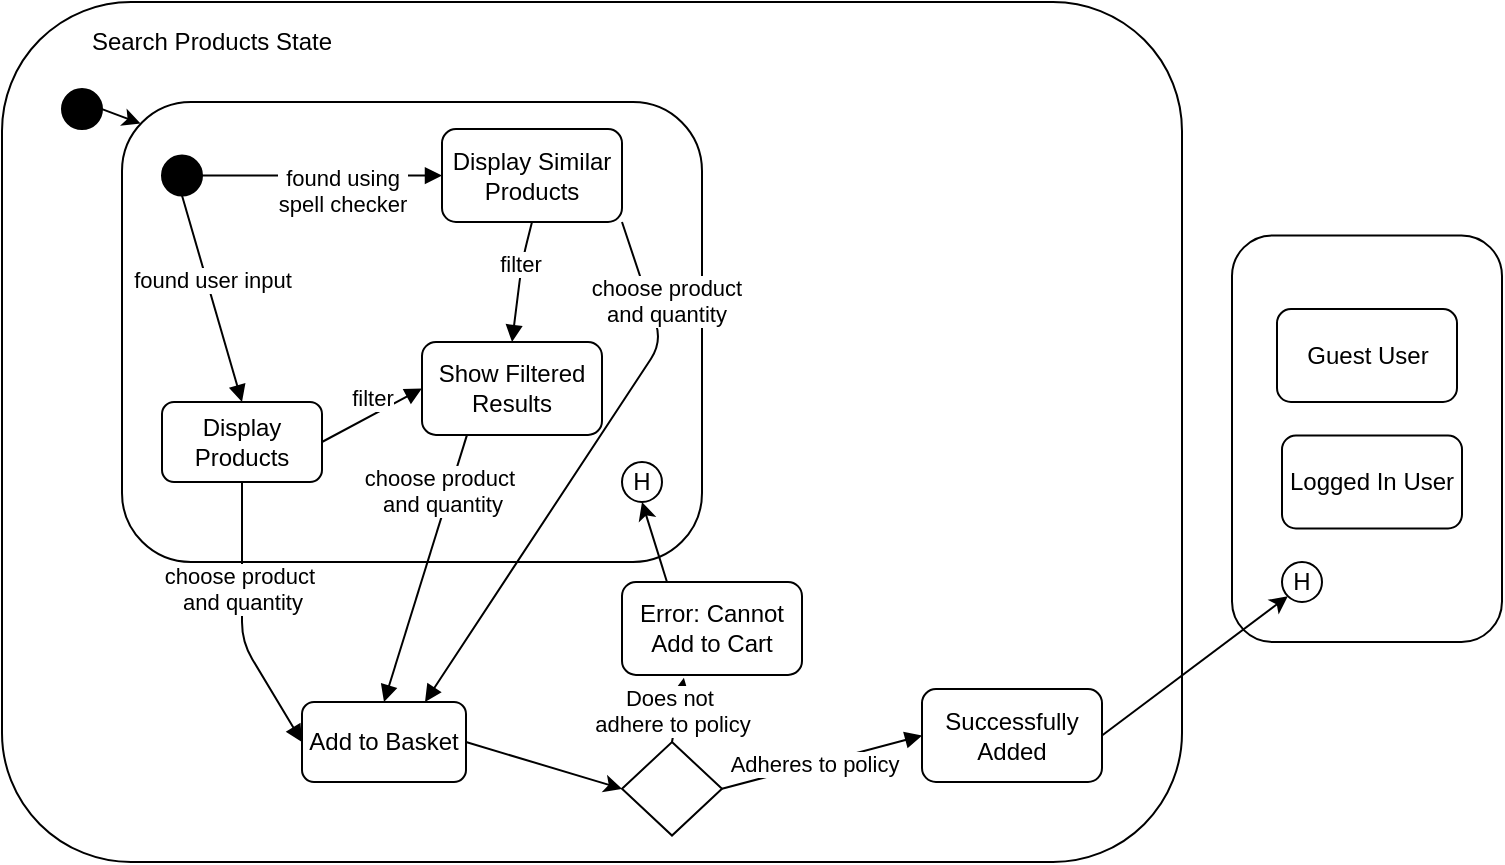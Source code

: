 <mxfile version="13.0.3" type="google"><diagram id="aN9bOxCR-hPxPxiaBkV_" name="Page-1"><mxGraphModel dx="868" dy="1550" grid="1" gridSize="10" guides="1" tooltips="1" connect="1" arrows="1" fold="1" page="1" pageScale="1" pageWidth="850" pageHeight="1100" math="0" shadow="0"><root><mxCell id="0"/><mxCell id="1" parent="0"/><mxCell id="m4NiFRiE2_QkzUvPlhty-1" value="" style="rounded=1;whiteSpace=wrap;html=1;" vertex="1" parent="1"><mxGeometry x="675" y="106.77" width="135" height="203.23" as="geometry"/></mxCell><mxCell id="m4NiFRiE2_QkzUvPlhty-2" value="" style="rounded=1;whiteSpace=wrap;html=1;" vertex="1" parent="1"><mxGeometry x="60" y="-10" width="590" height="430" as="geometry"/></mxCell><mxCell id="m4NiFRiE2_QkzUvPlhty-3" value="" style="rounded=1;whiteSpace=wrap;html=1;" vertex="1" parent="1"><mxGeometry x="120" y="40" width="290" height="230" as="geometry"/></mxCell><mxCell id="m4NiFRiE2_QkzUvPlhty-4" value="Search Products State" style="text;html=1;strokeColor=none;fillColor=none;align=center;verticalAlign=middle;whiteSpace=wrap;rounded=0;" vertex="1" parent="1"><mxGeometry x="100" width="130" height="20" as="geometry"/></mxCell><mxCell id="m4NiFRiE2_QkzUvPlhty-5" value="Display Products" style="shape=ext;rounded=1;html=1;whiteSpace=wrap;" vertex="1" parent="1"><mxGeometry x="140" y="190" width="80" height="40" as="geometry"/></mxCell><mxCell id="m4NiFRiE2_QkzUvPlhty-6" value="" style="shape=mxgraph.bpmn.shape;html=1;verticalLabelPosition=bottom;labelBackgroundColor=#ffffff;verticalAlign=top;align=center;perimeter=ellipsePerimeter;outlineConnect=0;outline=standard;symbol=general;fillColor=#000000;" vertex="1" parent="1"><mxGeometry x="140" y="66.78" width="20" height="20" as="geometry"/></mxCell><mxCell id="m4NiFRiE2_QkzUvPlhty-7" value="Add to Basket" style="shape=ext;rounded=1;html=1;whiteSpace=wrap;" vertex="1" parent="1"><mxGeometry x="210" y="340" width="82" height="40" as="geometry"/></mxCell><mxCell id="m4NiFRiE2_QkzUvPlhty-8" value="Display Similar Products" style="shape=ext;rounded=1;html=1;whiteSpace=wrap;" vertex="1" parent="1"><mxGeometry x="280" y="53.55" width="90" height="46.45" as="geometry"/></mxCell><mxCell id="m4NiFRiE2_QkzUvPlhty-9" value="filter" style="html=1;verticalAlign=bottom;endArrow=block;exitX=0.5;exitY=1;exitDx=0;exitDy=0;entryX=0.5;entryY=0;entryDx=0;entryDy=0;" edge="1" parent="1" source="m4NiFRiE2_QkzUvPlhty-8" target="m4NiFRiE2_QkzUvPlhty-20"><mxGeometry width="80" relative="1" as="geometry"><mxPoint x="380" y="220" as="sourcePoint"/><mxPoint x="325" y="198" as="targetPoint"/><Array as="points"><mxPoint x="320" y="120"/></Array></mxGeometry></mxCell><mxCell id="m4NiFRiE2_QkzUvPlhty-10" value="choose product&amp;nbsp;&lt;br&gt;and quantity" style="html=1;verticalAlign=bottom;endArrow=block;exitX=0.25;exitY=1;exitDx=0;exitDy=0;entryX=0.5;entryY=0;entryDx=0;entryDy=0;" edge="1" parent="1" source="m4NiFRiE2_QkzUvPlhty-20" target="m4NiFRiE2_QkzUvPlhty-7"><mxGeometry x="-0.352" y="1" width="80" relative="1" as="geometry"><mxPoint x="305" y="233.39" as="sourcePoint"/><mxPoint x="375" y="270" as="targetPoint"/><Array as="points"/><mxPoint as="offset"/></mxGeometry></mxCell><mxCell id="m4NiFRiE2_QkzUvPlhty-11" value="found user input" style="html=1;verticalAlign=bottom;endArrow=block;exitX=0.5;exitY=1;exitDx=0;exitDy=0;entryX=0.5;entryY=0;entryDx=0;entryDy=0;" edge="1" parent="1" source="m4NiFRiE2_QkzUvPlhty-6" target="m4NiFRiE2_QkzUvPlhty-5"><mxGeometry width="80" relative="1" as="geometry"><mxPoint x="197.1" y="112.9" as="sourcePoint"/><mxPoint x="385" y="280" as="targetPoint"/><Array as="points"/></mxGeometry></mxCell><mxCell id="m4NiFRiE2_QkzUvPlhty-12" value="Guest User" style="shape=ext;rounded=1;html=1;whiteSpace=wrap;" vertex="1" parent="1"><mxGeometry x="697.5" y="143.55" width="90" height="46.45" as="geometry"/></mxCell><mxCell id="m4NiFRiE2_QkzUvPlhty-13" value="" style="endArrow=classic;html=1;exitX=1;exitY=0.5;exitDx=0;exitDy=0;entryX=0;entryY=0.5;entryDx=0;entryDy=0;" edge="1" parent="1" source="m4NiFRiE2_QkzUvPlhty-7" target="m4NiFRiE2_QkzUvPlhty-14"><mxGeometry width="50" height="50" relative="1" as="geometry"><mxPoint x="380" y="86.775" as="sourcePoint"/><mxPoint x="660" y="176.775" as="targetPoint"/></mxGeometry></mxCell><mxCell id="m4NiFRiE2_QkzUvPlhty-14" value="" style="rhombus;whiteSpace=wrap;html=1;" vertex="1" parent="1"><mxGeometry x="370" y="360" width="50" height="46.78" as="geometry"/></mxCell><mxCell id="m4NiFRiE2_QkzUvPlhty-15" value="Does not&amp;nbsp;&lt;br&gt;adhere to policy" style="html=1;verticalAlign=bottom;endArrow=block;exitX=0.5;exitY=0;exitDx=0;exitDy=0;entryX=0.344;entryY=1.031;entryDx=0;entryDy=0;entryPerimeter=0;" edge="1" parent="1" source="m4NiFRiE2_QkzUvPlhty-14" target="m4NiFRiE2_QkzUvPlhty-27"><mxGeometry x="-1" width="80" relative="1" as="geometry"><mxPoint x="315" y="243.39" as="sourcePoint"/><mxPoint x="315" y="310" as="targetPoint"/><Array as="points"/><mxPoint as="offset"/></mxGeometry></mxCell><mxCell id="m4NiFRiE2_QkzUvPlhty-16" value="" style="endArrow=classic;html=1;exitX=0.25;exitY=0;exitDx=0;exitDy=0;entryX=0.5;entryY=1;entryDx=0;entryDy=0;" edge="1" parent="1" source="m4NiFRiE2_QkzUvPlhty-27" target="m4NiFRiE2_QkzUvPlhty-26"><mxGeometry width="50" height="50" relative="1" as="geometry"><mxPoint x="380" y="86.775" as="sourcePoint"/><mxPoint x="610" y="83.225" as="targetPoint"/></mxGeometry></mxCell><mxCell id="m4NiFRiE2_QkzUvPlhty-17" value="Successfully Added" style="shape=ext;rounded=1;html=1;whiteSpace=wrap;" vertex="1" parent="1"><mxGeometry x="520" y="333.55" width="90" height="46.45" as="geometry"/></mxCell><mxCell id="m4NiFRiE2_QkzUvPlhty-18" value="" style="endArrow=classic;html=1;exitX=1;exitY=0.5;exitDx=0;exitDy=0;entryX=0;entryY=1;entryDx=0;entryDy=0;" edge="1" parent="1" source="m4NiFRiE2_QkzUvPlhty-17" target="m4NiFRiE2_QkzUvPlhty-29"><mxGeometry width="50" height="50" relative="1" as="geometry"><mxPoint x="445" y="220" as="sourcePoint"/><mxPoint x="670" y="270" as="targetPoint"/></mxGeometry></mxCell><mxCell id="m4NiFRiE2_QkzUvPlhty-19" value="found using &lt;br&gt;spell checker" style="html=1;verticalAlign=bottom;endArrow=block;exitX=1;exitY=0.5;exitDx=0;exitDy=0;" edge="1" parent="1" source="m4NiFRiE2_QkzUvPlhty-6" target="m4NiFRiE2_QkzUvPlhty-8"><mxGeometry x="0.167" y="-23" width="80" relative="1" as="geometry"><mxPoint x="160" y="96.78" as="sourcePoint"/><mxPoint x="190" y="200" as="targetPoint"/><Array as="points"/><mxPoint as="offset"/></mxGeometry></mxCell><mxCell id="m4NiFRiE2_QkzUvPlhty-20" value="Show Filtered Results" style="shape=ext;rounded=1;html=1;whiteSpace=wrap;" vertex="1" parent="1"><mxGeometry x="270" y="160" width="90" height="46.45" as="geometry"/></mxCell><mxCell id="m4NiFRiE2_QkzUvPlhty-21" value="filter" style="html=1;verticalAlign=bottom;endArrow=block;exitX=1;exitY=0.5;exitDx=0;exitDy=0;entryX=0;entryY=0.5;entryDx=0;entryDy=0;" edge="1" parent="1" source="m4NiFRiE2_QkzUvPlhty-5" target="m4NiFRiE2_QkzUvPlhty-20"><mxGeometry width="80" relative="1" as="geometry"><mxPoint x="160" y="96.78" as="sourcePoint"/><mxPoint x="190" y="200" as="targetPoint"/><Array as="points"/></mxGeometry></mxCell><mxCell id="m4NiFRiE2_QkzUvPlhty-22" value="choose product&amp;nbsp;&lt;br&gt;and quantity" style="html=1;verticalAlign=bottom;endArrow=block;exitX=0.5;exitY=1;exitDx=0;exitDy=0;entryX=0;entryY=0.5;entryDx=0;entryDy=0;" edge="1" parent="1" source="m4NiFRiE2_QkzUvPlhty-5" target="m4NiFRiE2_QkzUvPlhty-7"><mxGeometry width="80" relative="1" as="geometry"><mxPoint x="315" y="243.39" as="sourcePoint"/><mxPoint x="315" y="310" as="targetPoint"/><Array as="points"><mxPoint x="180" y="310"/></Array></mxGeometry></mxCell><mxCell id="m4NiFRiE2_QkzUvPlhty-23" value="choose product &lt;br&gt;and quantity" style="html=1;verticalAlign=bottom;endArrow=block;exitX=1;exitY=1;exitDx=0;exitDy=0;entryX=0.75;entryY=0;entryDx=0;entryDy=0;" edge="1" parent="1" source="m4NiFRiE2_QkzUvPlhty-8" target="m4NiFRiE2_QkzUvPlhty-7"><mxGeometry x="-0.576" y="3" width="80" relative="1" as="geometry"><mxPoint x="325" y="253.39" as="sourcePoint"/><mxPoint x="325" y="320" as="targetPoint"/><Array as="points"><mxPoint x="390" y="160"/></Array><mxPoint as="offset"/></mxGeometry></mxCell><mxCell id="m4NiFRiE2_QkzUvPlhty-24" value="" style="shape=mxgraph.bpmn.shape;html=1;verticalLabelPosition=bottom;labelBackgroundColor=#ffffff;verticalAlign=top;align=center;perimeter=ellipsePerimeter;outlineConnect=0;outline=standard;symbol=general;fillColor=#000000;" vertex="1" parent="1"><mxGeometry x="90" y="33.55" width="20" height="20" as="geometry"/></mxCell><mxCell id="m4NiFRiE2_QkzUvPlhty-25" value="" style="endArrow=classic;html=1;exitX=1;exitY=0.5;exitDx=0;exitDy=0;entryX=0.032;entryY=0.047;entryDx=0;entryDy=0;entryPerimeter=0;" edge="1" parent="1" source="m4NiFRiE2_QkzUvPlhty-24" target="m4NiFRiE2_QkzUvPlhty-3"><mxGeometry width="50" height="50" relative="1" as="geometry"><mxPoint x="400" y="220" as="sourcePoint"/><mxPoint x="450" y="170" as="targetPoint"/></mxGeometry></mxCell><mxCell id="m4NiFRiE2_QkzUvPlhty-26" value="H" style="ellipse;whiteSpace=wrap;html=1;aspect=fixed;" vertex="1" parent="1"><mxGeometry x="370" y="220" width="20" height="20" as="geometry"/></mxCell><mxCell id="m4NiFRiE2_QkzUvPlhty-27" value="Error: Cannot Add to Cart" style="shape=ext;rounded=1;html=1;whiteSpace=wrap;" vertex="1" parent="1"><mxGeometry x="370" y="280" width="90" height="46.45" as="geometry"/></mxCell><mxCell id="m4NiFRiE2_QkzUvPlhty-28" value="Adheres to policy" style="html=1;verticalAlign=bottom;endArrow=block;exitX=1;exitY=0.5;exitDx=0;exitDy=0;entryX=0;entryY=0.5;entryDx=0;entryDy=0;" edge="1" parent="1" source="m4NiFRiE2_QkzUvPlhty-14" target="m4NiFRiE2_QkzUvPlhty-17"><mxGeometry x="-0.127" y="-8" width="80" relative="1" as="geometry"><mxPoint x="410" y="360.0" as="sourcePoint"/><mxPoint x="495" y="206.45" as="targetPoint"/><Array as="points"/><mxPoint as="offset"/></mxGeometry></mxCell><mxCell id="m4NiFRiE2_QkzUvPlhty-29" value="H" style="ellipse;whiteSpace=wrap;html=1;aspect=fixed;" vertex="1" parent="1"><mxGeometry x="700" y="270" width="20" height="20" as="geometry"/></mxCell><mxCell id="m4NiFRiE2_QkzUvPlhty-30" value="Logged In User" style="shape=ext;rounded=1;html=1;whiteSpace=wrap;" vertex="1" parent="1"><mxGeometry x="700" y="206.78" width="90" height="46.45" as="geometry"/></mxCell></root></mxGraphModel></diagram></mxfile>